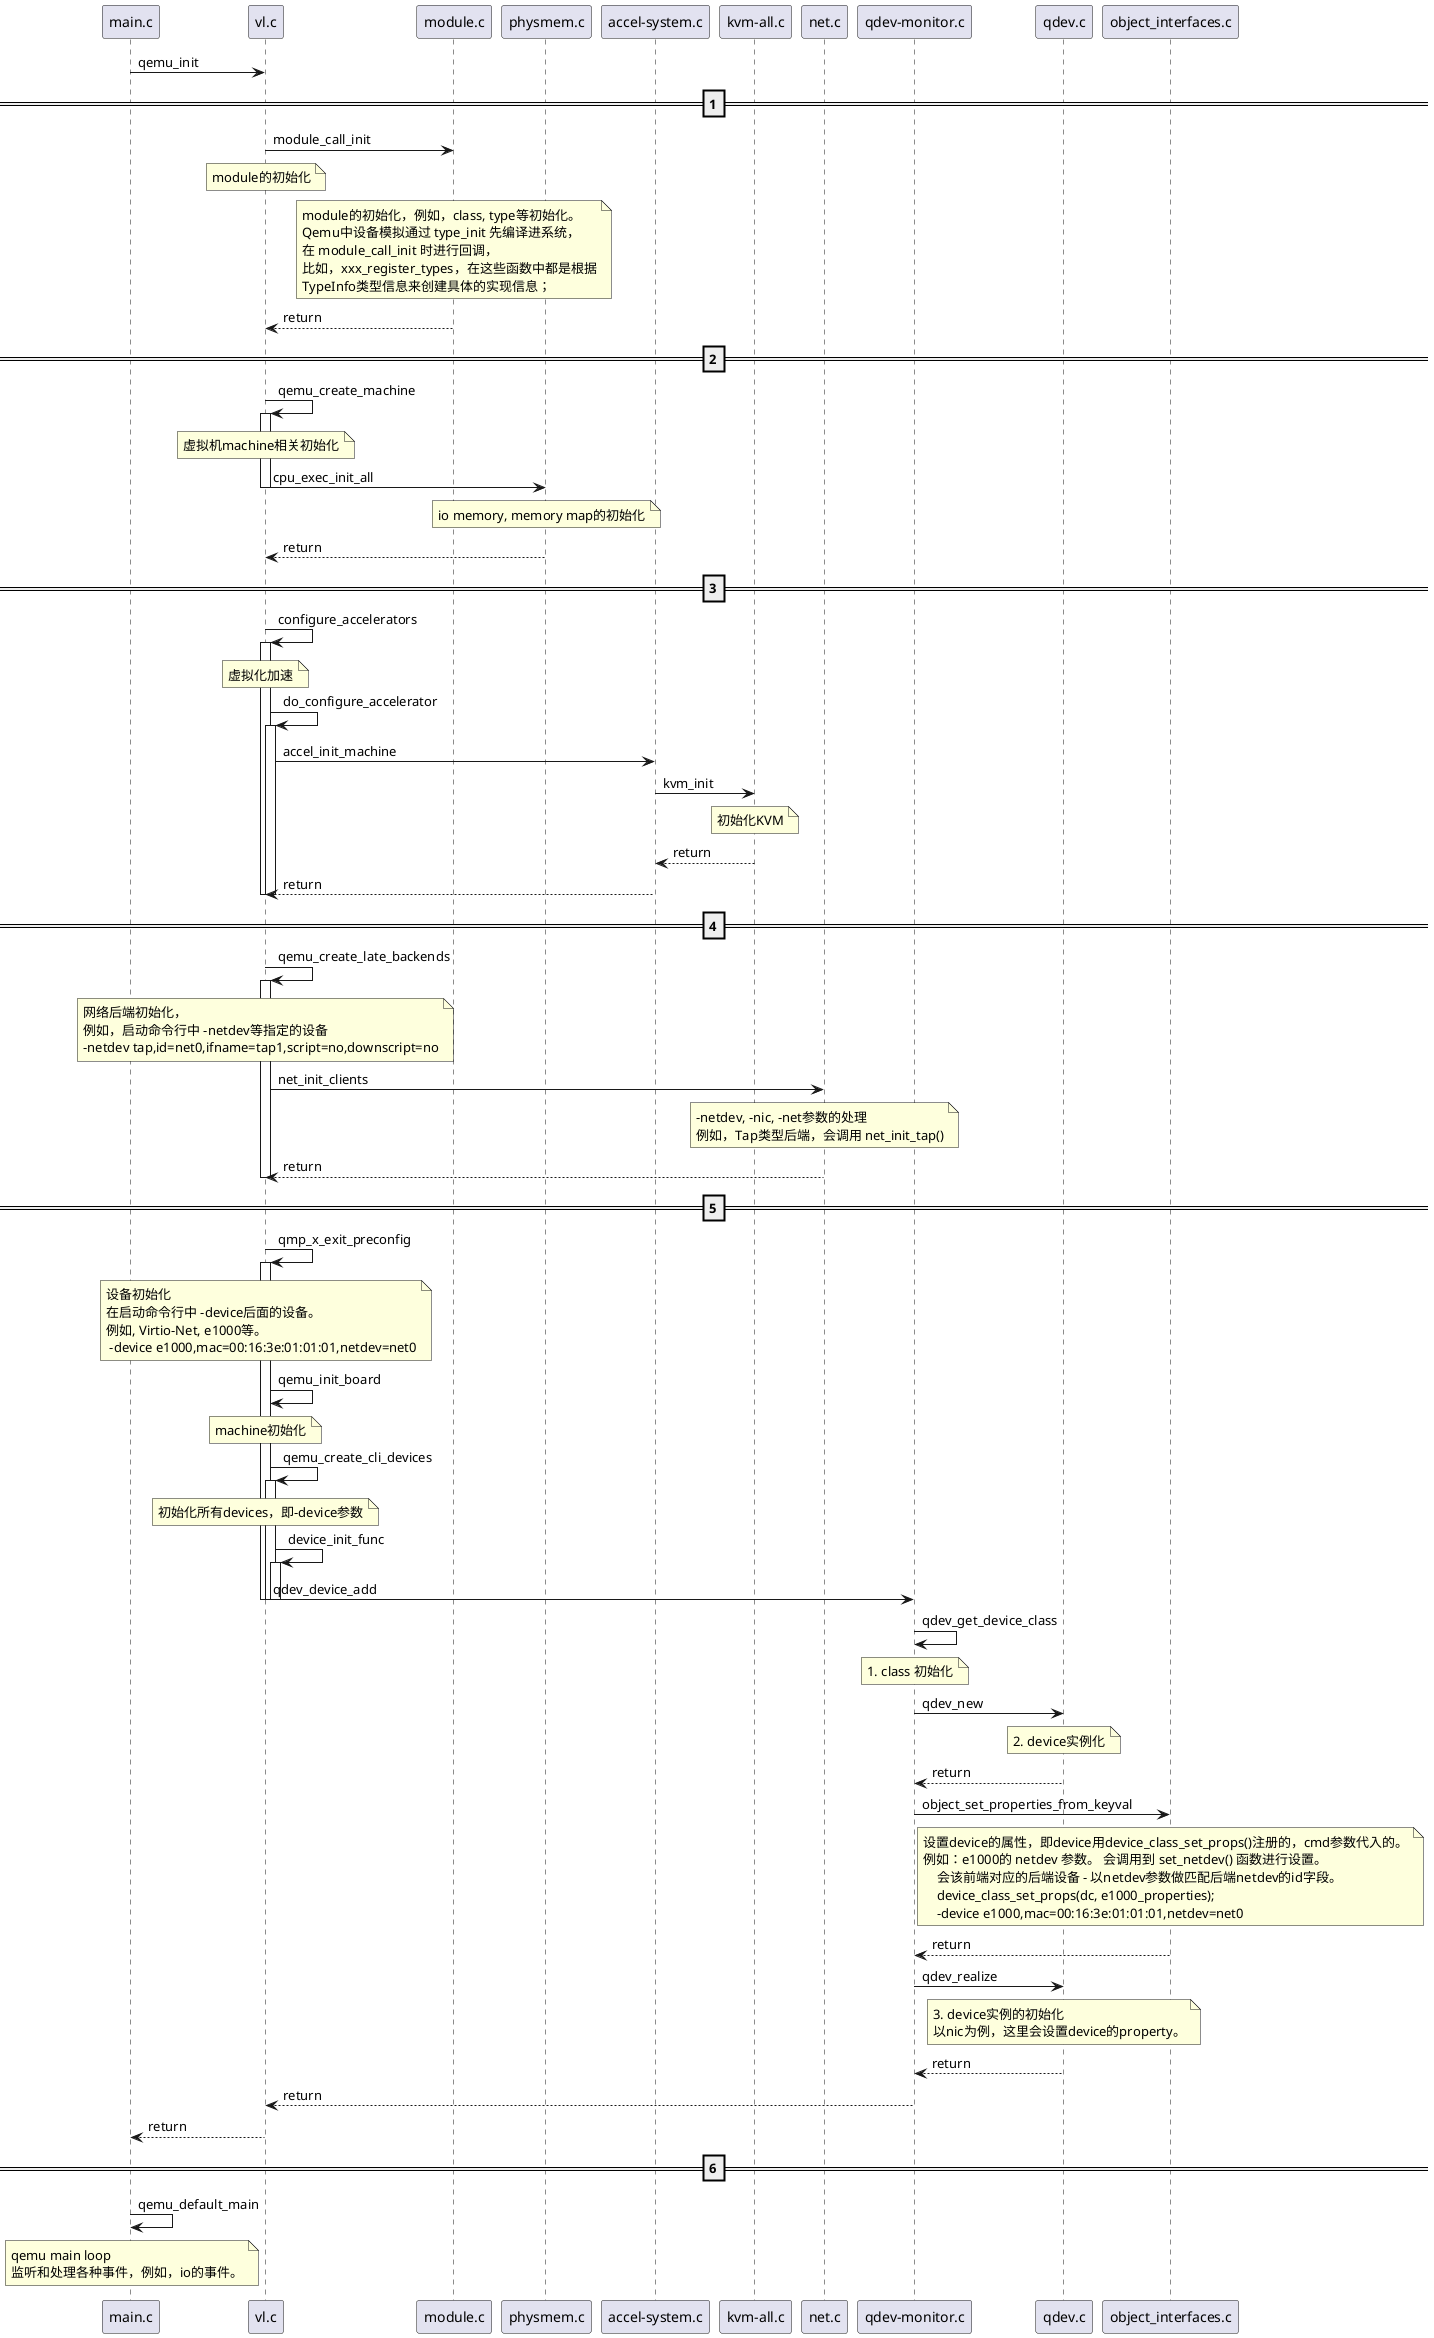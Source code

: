 @startuml

participant main.c as A
participant vl.c as B
participant module.c as C
participant physmem.c as E
participant "accel-system.c" as I
participant "kvm-all.c" as J
participant net.c as F
participant "qdev-monitor.c" as G
participant qdev.c as H
participant "object_interfaces.c" as K


A -> B: qemu_init

==1==

B -> C: module_call_init
note over B
    module的初始化
end note
note over C
    module的初始化，例如，class, type等初始化。
    Qemu中设备模拟通过 type_init 先编译进系统，
    在 module_call_init 时进行回调，
    比如，xxx_register_types，在这些函数中都是根据
    TypeInfo类型信息来创建具体的实现信息；
end note
C --> B: return

==2==
B->B: qemu_create_machine
note over B
    虚拟机machine相关初始化
end note
activate B
B->E: cpu_exec_init_all
note over E
    io memory, memory map的初始化
end note
deactivate B
E --> B: return

==3==
B -> B: configure_accelerators
note over B
    虚拟化加速
end note
activate B
B -> B: do_configure_accelerator
activate B
B -> I: accel_init_machine
I -> J: kvm_init
note over J
    初始化KVM
end note
J --> I: return
I --> B: return
deactivate B
deactivate B

==4==
B -> B: qemu_create_late_backends
note over B
    网络后端初始化，
    例如，启动命令行中 -netdev等指定的设备
    -netdev tap,id=net0,ifname=tap1,script=no,downscript=no
end note
activate B
B -> F: net_init_clients
note over F
    -netdev, -nic, -net参数的处理
    例如，Tap类型后端，会调用 net_init_tap()
end note
F --> B: return
deactivate B

==5==
B -> B: qmp_x_exit_preconfig
note over B
    设备初始化
    在启动命令行中 -device后面的设备。
    例如, Virtio-Net, e1000等。
     -device e1000,mac=00:16:3e:01:01:01,netdev=net0
end note
activate B
    B->B: qemu_init_board
    note over B
        machine初始化
    end note
    B->B: qemu_create_cli_devices
    note over B
        初始化所有devices，即-device参数
    end note
    activate B
        B->B: device_init_func
        activate B
            B->G: qdev_device_add
        deactivate B
    deactivate B
deactivate B

G->G: qdev_get_device_class
note over G
    1. class 初始化
end note

G->H: qdev_new
note over H
    2. device实例化
end note
H --> G: return
G -> K: object_set_properties_from_keyval
note over K
    设置device的属性，即device用device_class_set_props()注册的，cmd参数代入的。
    例如：e1000的 netdev 参数。 会调用到 set_netdev() 函数进行设置。
        会该前端对应的后端设备 - 以netdev参数做匹配后端netdev的id字段。
        device_class_set_props(dc, e1000_properties);
        -device e1000,mac=00:16:3e:01:01:01,netdev=net0
end note
K --> G: return


G -> H: qdev_realize
note over H
    3. device实例的初始化
    以nic为例，这里会设置device的property。
end note
H --> G: return
G --> B: return
B --> A: return

==6==
A -> A: qemu_default_main
note over A
    qemu main loop
    监听和处理各种事件，例如，io的事件。
end note
@enduml
